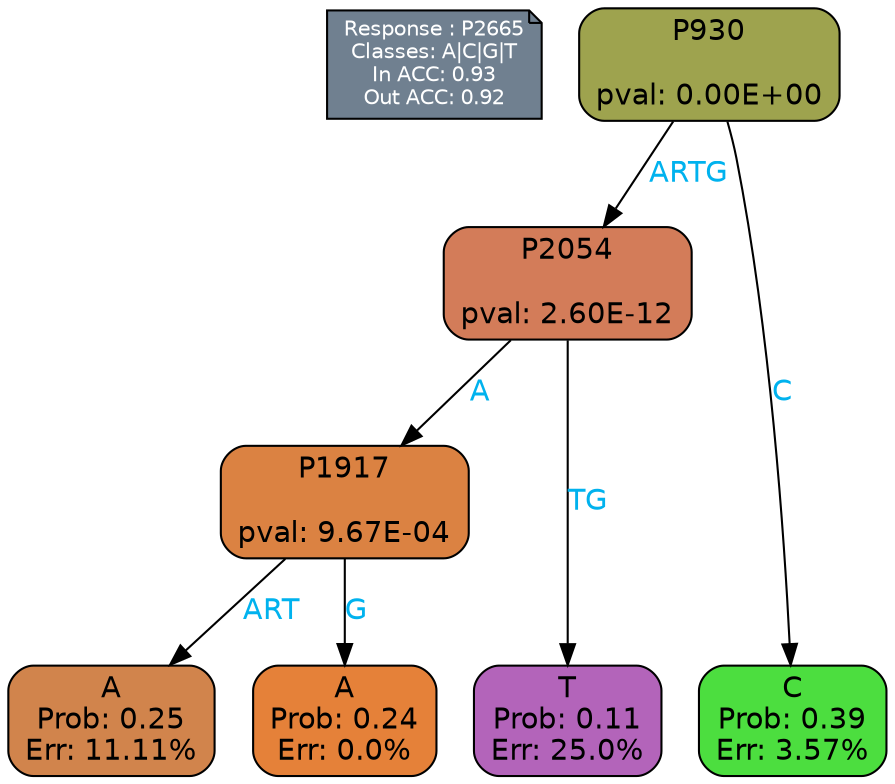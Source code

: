 digraph Tree {
node [shape=box, style="filled, rounded", color="black", fontname=helvetica] ;
graph [ranksep=equally, splines=polylines, bgcolor=transparent, dpi=600] ;
edge [fontname=helvetica] ;
LEGEND [label="Response : P2665
Classes: A|C|G|T
In ACC: 0.93
Out ACC: 0.92
",shape=note,align=left,style=filled,fillcolor="slategray",fontcolor="white",fontsize=10];1 [label="P930

pval: 0.00E+00", fillcolor="#9ea34e"] ;
2 [label="P2054

pval: 2.60E-12", fillcolor="#d37c59"] ;
3 [label="P1917

pval: 9.67E-04", fillcolor="#db8242"] ;
4 [label="A
Prob: 0.25
Err: 11.11%", fillcolor="#d1844c"] ;
5 [label="A
Prob: 0.24
Err: 0.0%", fillcolor="#e58139"] ;
6 [label="T
Prob: 0.11
Err: 25.0%", fillcolor="#b364ba"] ;
7 [label="C
Prob: 0.39
Err: 3.57%", fillcolor="#4cde3f"] ;
1 -> 2 [label="ARTG",fontcolor=deepskyblue2] ;
1 -> 7 [label="C",fontcolor=deepskyblue2] ;
2 -> 3 [label="A",fontcolor=deepskyblue2] ;
2 -> 6 [label="TG",fontcolor=deepskyblue2] ;
3 -> 4 [label="ART",fontcolor=deepskyblue2] ;
3 -> 5 [label="G",fontcolor=deepskyblue2] ;
{rank = same; 4;5;6;7;}{rank = same; LEGEND;1;}}